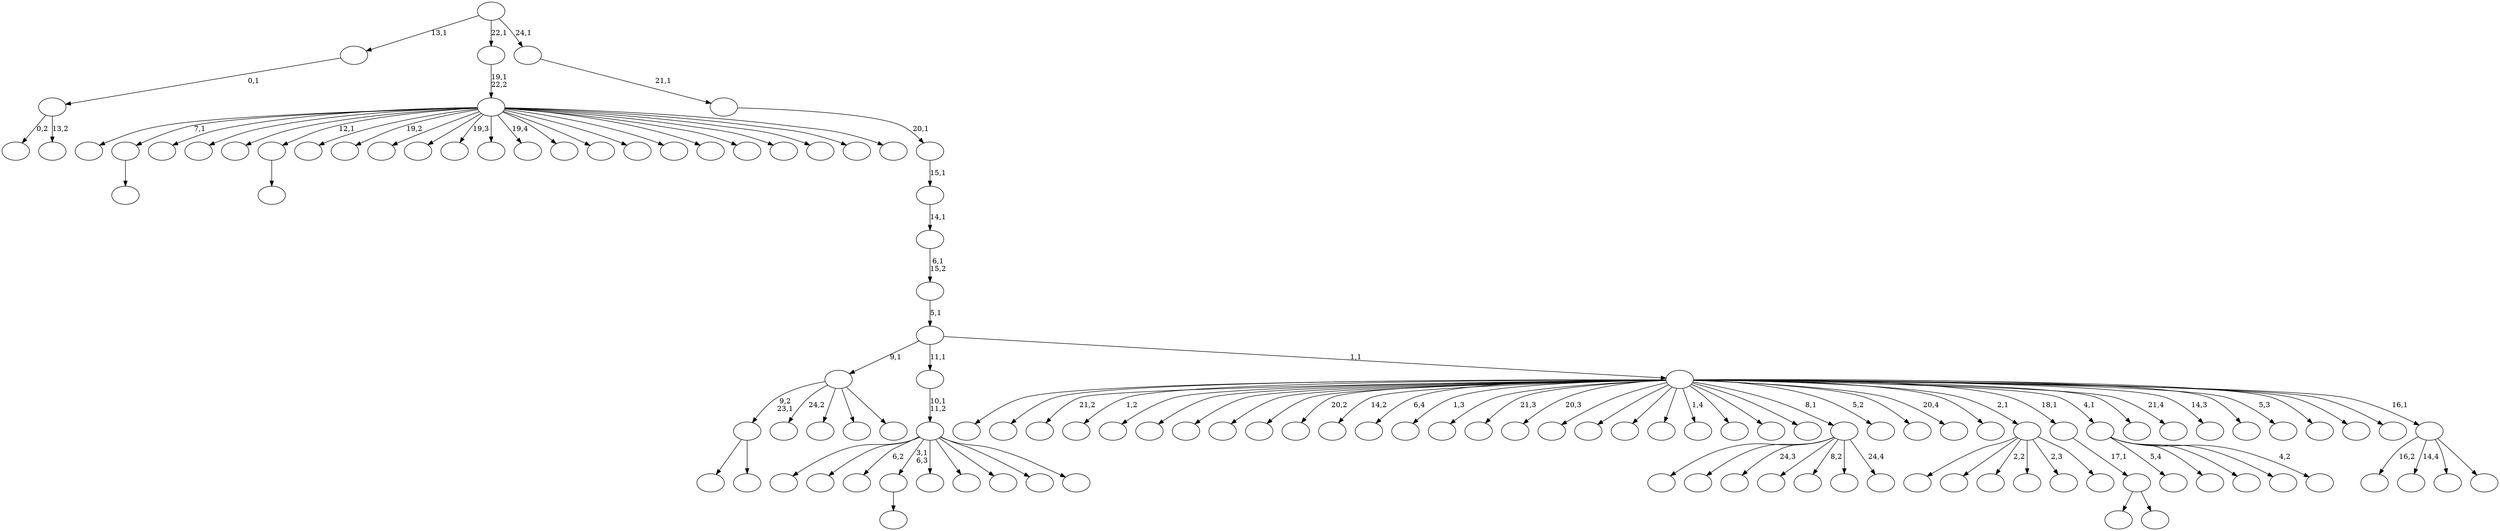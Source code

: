 digraph T {
	125 [label=""]
	124 [label=""]
	123 [label=""]
	122 [label=""]
	121 [label=""]
	120 [label=""]
	119 [label=""]
	118 [label=""]
	117 [label=""]
	116 [label=""]
	115 [label=""]
	114 [label=""]
	113 [label=""]
	112 [label=""]
	111 [label=""]
	110 [label=""]
	109 [label=""]
	108 [label=""]
	107 [label=""]
	106 [label=""]
	105 [label=""]
	104 [label=""]
	103 [label=""]
	102 [label=""]
	101 [label=""]
	100 [label=""]
	99 [label=""]
	98 [label=""]
	97 [label=""]
	96 [label=""]
	95 [label=""]
	94 [label=""]
	93 [label=""]
	92 [label=""]
	91 [label=""]
	90 [label=""]
	89 [label=""]
	88 [label=""]
	87 [label=""]
	86 [label=""]
	85 [label=""]
	84 [label=""]
	83 [label=""]
	82 [label=""]
	81 [label=""]
	80 [label=""]
	79 [label=""]
	78 [label=""]
	77 [label=""]
	76 [label=""]
	75 [label=""]
	74 [label=""]
	73 [label=""]
	72 [label=""]
	71 [label=""]
	70 [label=""]
	69 [label=""]
	68 [label=""]
	67 [label=""]
	66 [label=""]
	65 [label=""]
	64 [label=""]
	63 [label=""]
	62 [label=""]
	61 [label=""]
	60 [label=""]
	59 [label=""]
	58 [label=""]
	57 [label=""]
	56 [label=""]
	55 [label=""]
	54 [label=""]
	53 [label=""]
	52 [label=""]
	51 [label=""]
	50 [label=""]
	49 [label=""]
	48 [label=""]
	47 [label=""]
	46 [label=""]
	45 [label=""]
	44 [label=""]
	43 [label=""]
	42 [label=""]
	41 [label=""]
	40 [label=""]
	39 [label=""]
	38 [label=""]
	37 [label=""]
	36 [label=""]
	35 [label=""]
	34 [label=""]
	33 [label=""]
	32 [label=""]
	31 [label=""]
	30 [label=""]
	29 [label=""]
	28 [label=""]
	27 [label=""]
	26 [label=""]
	25 [label=""]
	24 [label=""]
	23 [label=""]
	22 [label=""]
	21 [label=""]
	20 [label=""]
	19 [label=""]
	18 [label=""]
	17 [label=""]
	16 [label=""]
	15 [label=""]
	14 [label=""]
	13 [label=""]
	12 [label=""]
	11 [label=""]
	10 [label=""]
	9 [label=""]
	8 [label=""]
	7 [label=""]
	6 [label=""]
	5 [label=""]
	4 [label=""]
	3 [label=""]
	2 [label=""]
	1 [label=""]
	0 [label=""]
	120 -> 121 [label=""]
	103 -> 105 [label=""]
	103 -> 104 [label=""]
	100 -> 101 [label=""]
	91 -> 118 [label="0,2"]
	91 -> 92 [label="13,2"]
	90 -> 91 [label="0,1"]
	66 -> 67 [label=""]
	63 -> 103 [label="9,2\n23,1"]
	63 -> 93 [label="24,2"]
	63 -> 80 [label=""]
	63 -> 73 [label=""]
	63 -> 64 [label=""]
	44 -> 102 [label=""]
	44 -> 97 [label=""]
	44 -> 79 [label="24,3"]
	44 -> 74 [label=""]
	44 -> 68 [label="8,2"]
	44 -> 61 [label=""]
	44 -> 45 [label="24,4"]
	36 -> 123 [label=""]
	36 -> 122 [label=""]
	36 -> 114 [label="2,2"]
	36 -> 107 [label=""]
	36 -> 70 [label="2,3"]
	36 -> 37 [label=""]
	34 -> 86 [label=""]
	34 -> 35 [label=""]
	33 -> 34 [label="17,1"]
	30 -> 124 [label="5,4"]
	30 -> 89 [label=""]
	30 -> 77 [label=""]
	30 -> 57 [label=""]
	30 -> 31 [label="4,2"]
	20 -> 125 [label=""]
	20 -> 120 [label="7,1"]
	20 -> 119 [label=""]
	20 -> 117 [label=""]
	20 -> 116 [label=""]
	20 -> 100 [label="12,1"]
	20 -> 99 [label=""]
	20 -> 95 [label="19,2"]
	20 -> 88 [label=""]
	20 -> 83 [label=""]
	20 -> 81 [label="19,3"]
	20 -> 65 [label=""]
	20 -> 58 [label="19,4"]
	20 -> 54 [label=""]
	20 -> 52 [label=""]
	20 -> 51 [label=""]
	20 -> 49 [label=""]
	20 -> 47 [label=""]
	20 -> 32 [label=""]
	20 -> 27 [label=""]
	20 -> 25 [label=""]
	20 -> 22 [label=""]
	20 -> 21 [label=""]
	19 -> 20 [label="19,1\n22,2"]
	15 -> 111 [label=""]
	15 -> 109 [label=""]
	15 -> 69 [label="6,2"]
	15 -> 66 [label="3,1\n6,3"]
	15 -> 60 [label=""]
	15 -> 50 [label=""]
	15 -> 39 [label=""]
	15 -> 24 [label=""]
	15 -> 16 [label=""]
	14 -> 15 [label="10,1\n11,2"]
	9 -> 75 [label="16,2"]
	9 -> 38 [label="14,4"]
	9 -> 28 [label=""]
	9 -> 10 [label=""]
	8 -> 115 [label=""]
	8 -> 113 [label=""]
	8 -> 112 [label="21,2"]
	8 -> 110 [label="1,2"]
	8 -> 108 [label=""]
	8 -> 106 [label=""]
	8 -> 98 [label=""]
	8 -> 96 [label=""]
	8 -> 94 [label=""]
	8 -> 87 [label="20,2"]
	8 -> 85 [label="14,2"]
	8 -> 84 [label="6,4"]
	8 -> 82 [label="1,3"]
	8 -> 78 [label=""]
	8 -> 76 [label="21,3"]
	8 -> 72 [label="20,3"]
	8 -> 71 [label=""]
	8 -> 62 [label=""]
	8 -> 59 [label=""]
	8 -> 56 [label=""]
	8 -> 55 [label="1,4"]
	8 -> 53 [label=""]
	8 -> 48 [label=""]
	8 -> 46 [label=""]
	8 -> 44 [label="8,1"]
	8 -> 43 [label="5,2"]
	8 -> 42 [label=""]
	8 -> 41 [label="20,4"]
	8 -> 40 [label=""]
	8 -> 36 [label="2,1"]
	8 -> 33 [label="18,1"]
	8 -> 30 [label="4,1"]
	8 -> 29 [label=""]
	8 -> 26 [label="21,4"]
	8 -> 23 [label="14,3"]
	8 -> 18 [label=""]
	8 -> 17 [label="5,3"]
	8 -> 13 [label=""]
	8 -> 12 [label=""]
	8 -> 11 [label=""]
	8 -> 9 [label="16,1"]
	7 -> 63 [label="9,1"]
	7 -> 14 [label="11,1"]
	7 -> 8 [label="1,1"]
	6 -> 7 [label="5,1"]
	5 -> 6 [label="6,1\n15,2"]
	4 -> 5 [label="14,1"]
	3 -> 4 [label="15,1"]
	2 -> 3 [label="20,1"]
	1 -> 2 [label="21,1"]
	0 -> 90 [label="13,1"]
	0 -> 19 [label="22,1"]
	0 -> 1 [label="24,1"]
}
